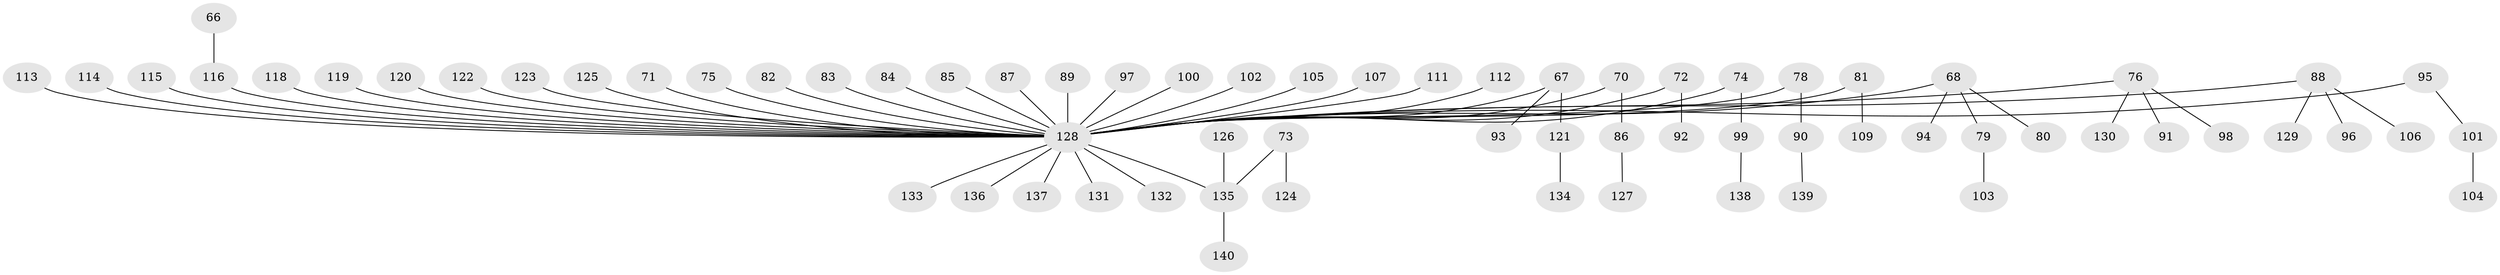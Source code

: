 // original degree distribution, {10: 0.014285714285714285, 4: 0.09285714285714286, 5: 0.02857142857142857, 2: 0.2714285714285714, 3: 0.07857142857142857, 1: 0.5071428571428571, 6: 0.007142857142857143}
// Generated by graph-tools (version 1.1) at 2025/56/03/04/25 21:56:51]
// undirected, 70 vertices, 69 edges
graph export_dot {
graph [start="1"]
  node [color=gray90,style=filled];
  66 [super="+44"];
  67 [super="+64"];
  68;
  70;
  71;
  72 [super="+47"];
  73;
  74;
  75;
  76;
  78;
  79;
  80;
  81;
  82;
  83;
  84;
  85;
  86;
  87;
  88;
  89;
  90;
  91;
  92;
  93;
  94;
  95;
  96;
  97;
  98;
  99;
  100;
  101;
  102;
  103;
  104;
  105;
  106;
  107;
  109;
  111;
  112;
  113;
  114;
  115 [super="+37"];
  116 [super="+26+33"];
  118;
  119;
  120;
  121;
  122 [super="+46"];
  123;
  124;
  125;
  126;
  127;
  128 [super="+36+28+48+32+49+50+52+108+55+117+57+58+61+59+60+62"];
  129;
  130;
  131;
  132;
  133;
  134;
  135 [super="+17+110"];
  136;
  137;
  138;
  139;
  140;
  66 -- 116;
  67 -- 93;
  67 -- 128;
  67 -- 121;
  68 -- 79;
  68 -- 80;
  68 -- 94;
  68 -- 128;
  70 -- 86;
  70 -- 128;
  71 -- 128;
  72 -- 92;
  72 -- 128;
  73 -- 124;
  73 -- 135;
  74 -- 99;
  74 -- 128;
  75 -- 128;
  76 -- 91;
  76 -- 98;
  76 -- 130;
  76 -- 128;
  78 -- 90;
  78 -- 128;
  79 -- 103;
  81 -- 109;
  81 -- 128;
  82 -- 128;
  83 -- 128;
  84 -- 128;
  85 -- 128;
  86 -- 127;
  87 -- 128;
  88 -- 96;
  88 -- 106;
  88 -- 129;
  88 -- 128;
  89 -- 128;
  90 -- 139;
  95 -- 101;
  95 -- 128;
  97 -- 128;
  99 -- 138;
  100 -- 128;
  101 -- 104;
  102 -- 128;
  105 -- 128;
  107 -- 128;
  111 -- 128;
  112 -- 128;
  113 -- 128;
  114 -- 128;
  115 -- 128;
  116 -- 128;
  118 -- 128;
  119 -- 128;
  120 -- 128;
  121 -- 134;
  122 -- 128;
  123 -- 128;
  125 -- 128;
  126 -- 135;
  128 -- 132;
  128 -- 135;
  128 -- 136;
  128 -- 137;
  128 -- 133;
  128 -- 131;
  135 -- 140;
}
